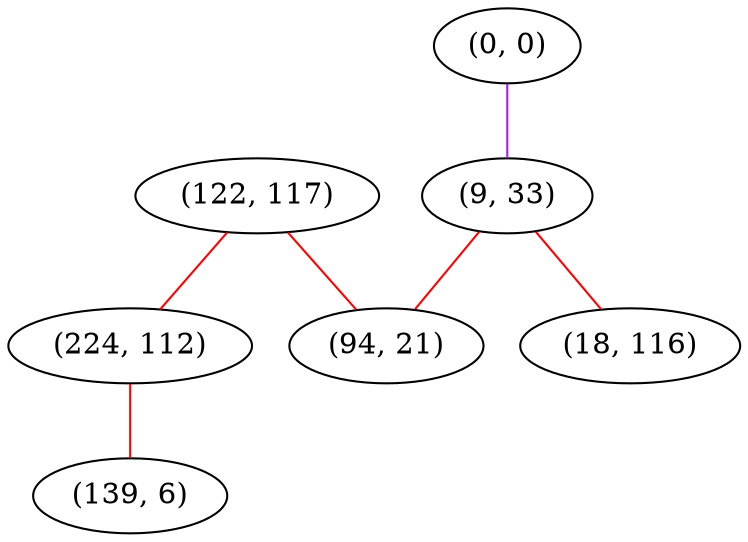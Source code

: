 graph "" {
"(122, 117)";
"(0, 0)";
"(9, 33)";
"(94, 21)";
"(224, 112)";
"(18, 116)";
"(139, 6)";
"(122, 117)" -- "(224, 112)"  [color=red, key=0, weight=1];
"(122, 117)" -- "(94, 21)"  [color=red, key=0, weight=1];
"(0, 0)" -- "(9, 33)"  [color=purple, key=0, weight=4];
"(9, 33)" -- "(18, 116)"  [color=red, key=0, weight=1];
"(9, 33)" -- "(94, 21)"  [color=red, key=0, weight=1];
"(224, 112)" -- "(139, 6)"  [color=red, key=0, weight=1];
}
